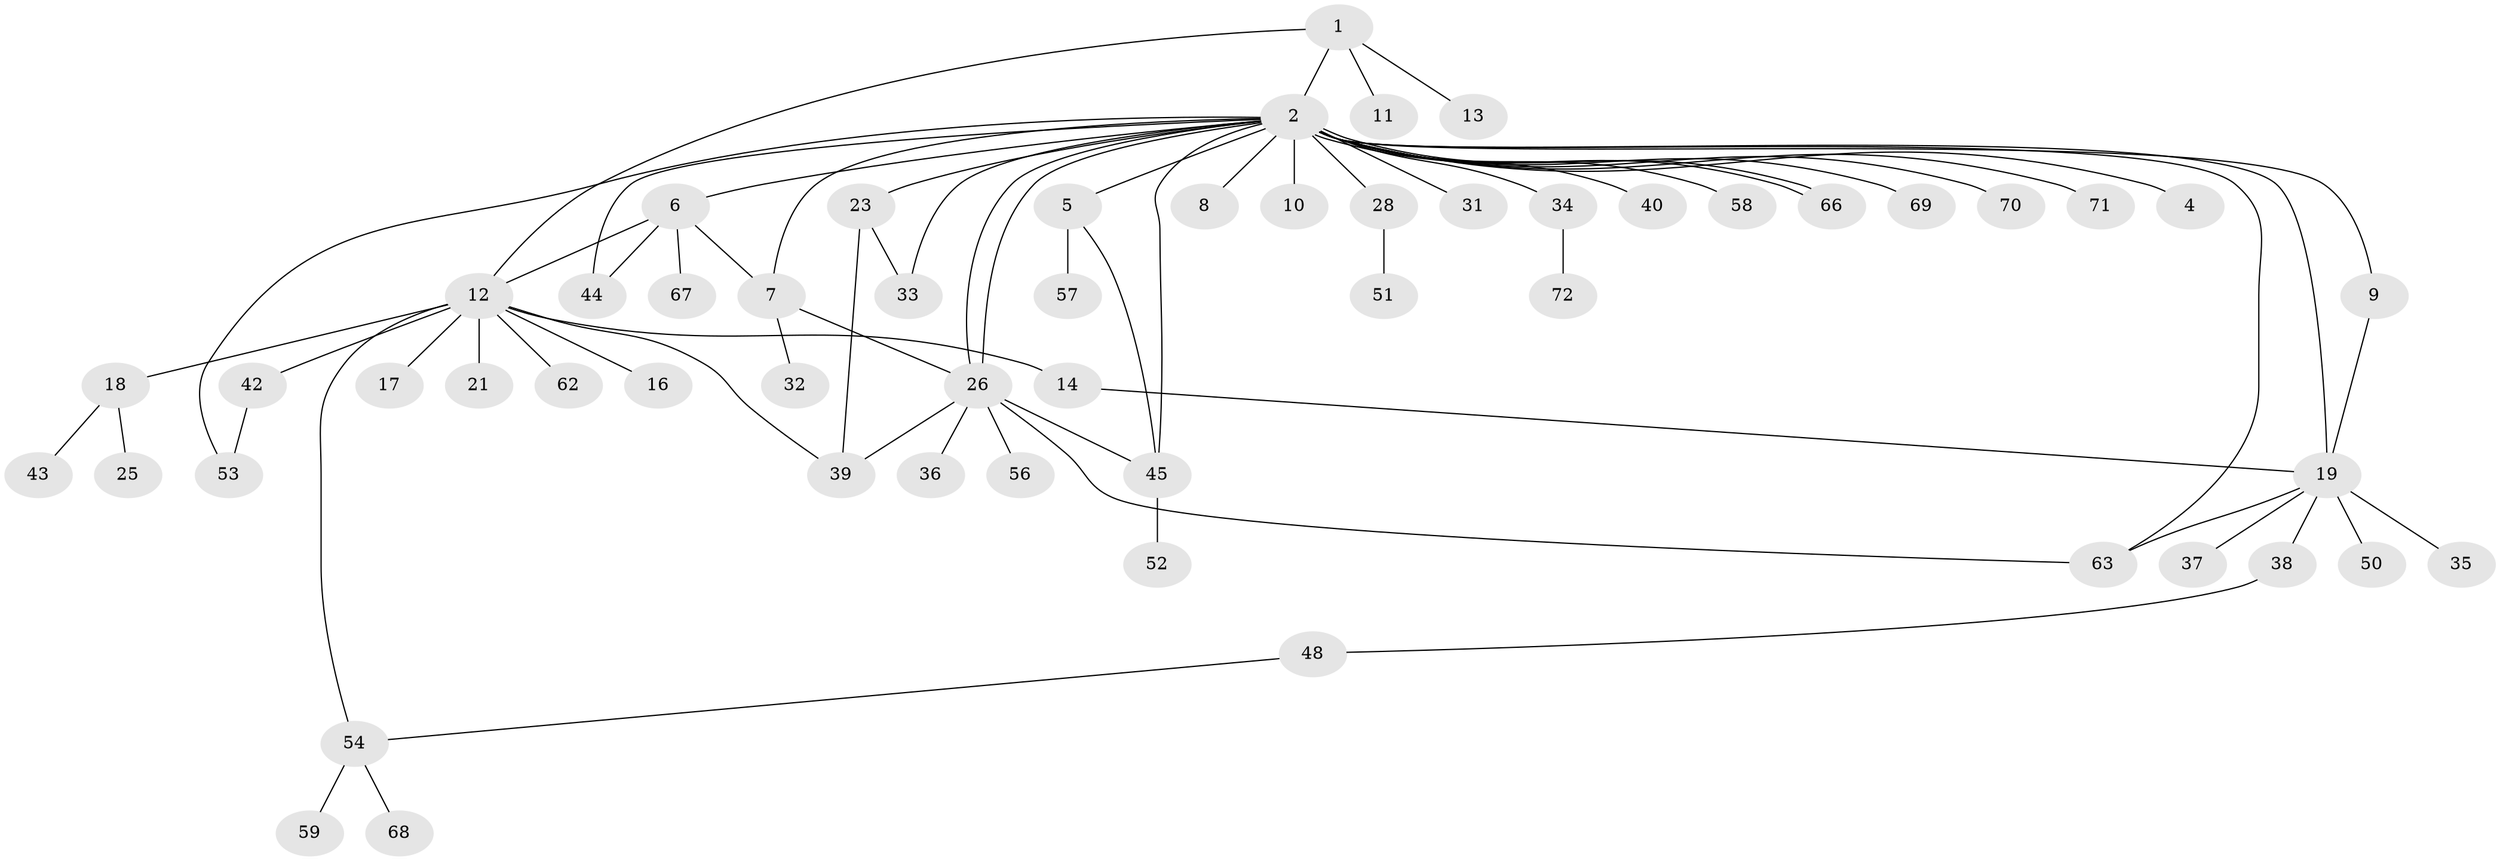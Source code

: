 // original degree distribution, {3: 0.09722222222222222, 26: 0.013888888888888888, 4: 0.05555555555555555, 1: 0.5138888888888888, 7: 0.013888888888888888, 5: 0.06944444444444445, 2: 0.20833333333333334, 13: 0.013888888888888888, 9: 0.013888888888888888}
// Generated by graph-tools (version 1.1) at 2025/41/03/06/25 10:41:47]
// undirected, 55 vertices, 71 edges
graph export_dot {
graph [start="1"]
  node [color=gray90,style=filled];
  1 [super="+3"];
  2 [super="+15"];
  4;
  5 [super="+49"];
  6 [super="+30"];
  7 [super="+20"];
  8;
  9 [super="+47"];
  10 [super="+55"];
  11;
  12 [super="+22"];
  13 [super="+61"];
  14;
  16;
  17;
  18 [super="+24"];
  19 [super="+27"];
  21;
  23 [super="+29"];
  25;
  26 [super="+46"];
  28;
  31;
  32;
  33;
  34 [super="+41"];
  35;
  36;
  37;
  38;
  39;
  40;
  42;
  43;
  44 [super="+60"];
  45 [super="+65"];
  48;
  50;
  51;
  52;
  53;
  54 [super="+64"];
  56;
  57;
  58;
  59;
  62;
  63;
  66;
  67;
  68;
  69;
  70;
  71;
  72;
  1 -- 2;
  1 -- 11;
  1 -- 12;
  1 -- 13;
  2 -- 4;
  2 -- 5 [weight=2];
  2 -- 6;
  2 -- 7;
  2 -- 8;
  2 -- 9;
  2 -- 10;
  2 -- 23;
  2 -- 26;
  2 -- 26;
  2 -- 28;
  2 -- 31;
  2 -- 33 [weight=2];
  2 -- 34;
  2 -- 40;
  2 -- 53;
  2 -- 58;
  2 -- 63;
  2 -- 66;
  2 -- 66;
  2 -- 70;
  2 -- 71;
  2 -- 69;
  2 -- 45;
  2 -- 19;
  2 -- 44;
  5 -- 45;
  5 -- 57;
  6 -- 7;
  6 -- 12;
  6 -- 44 [weight=2];
  6 -- 67;
  7 -- 26;
  7 -- 32;
  9 -- 19;
  12 -- 14;
  12 -- 16;
  12 -- 17;
  12 -- 18;
  12 -- 21;
  12 -- 39;
  12 -- 42;
  12 -- 54;
  12 -- 62;
  14 -- 19;
  18 -- 43;
  18 -- 25;
  19 -- 35;
  19 -- 37;
  19 -- 63;
  19 -- 50;
  19 -- 38;
  23 -- 33;
  23 -- 39;
  26 -- 36;
  26 -- 39;
  26 -- 45;
  26 -- 56;
  26 -- 63;
  28 -- 51;
  34 -- 72;
  38 -- 48;
  42 -- 53;
  45 -- 52;
  48 -- 54;
  54 -- 59;
  54 -- 68;
}
